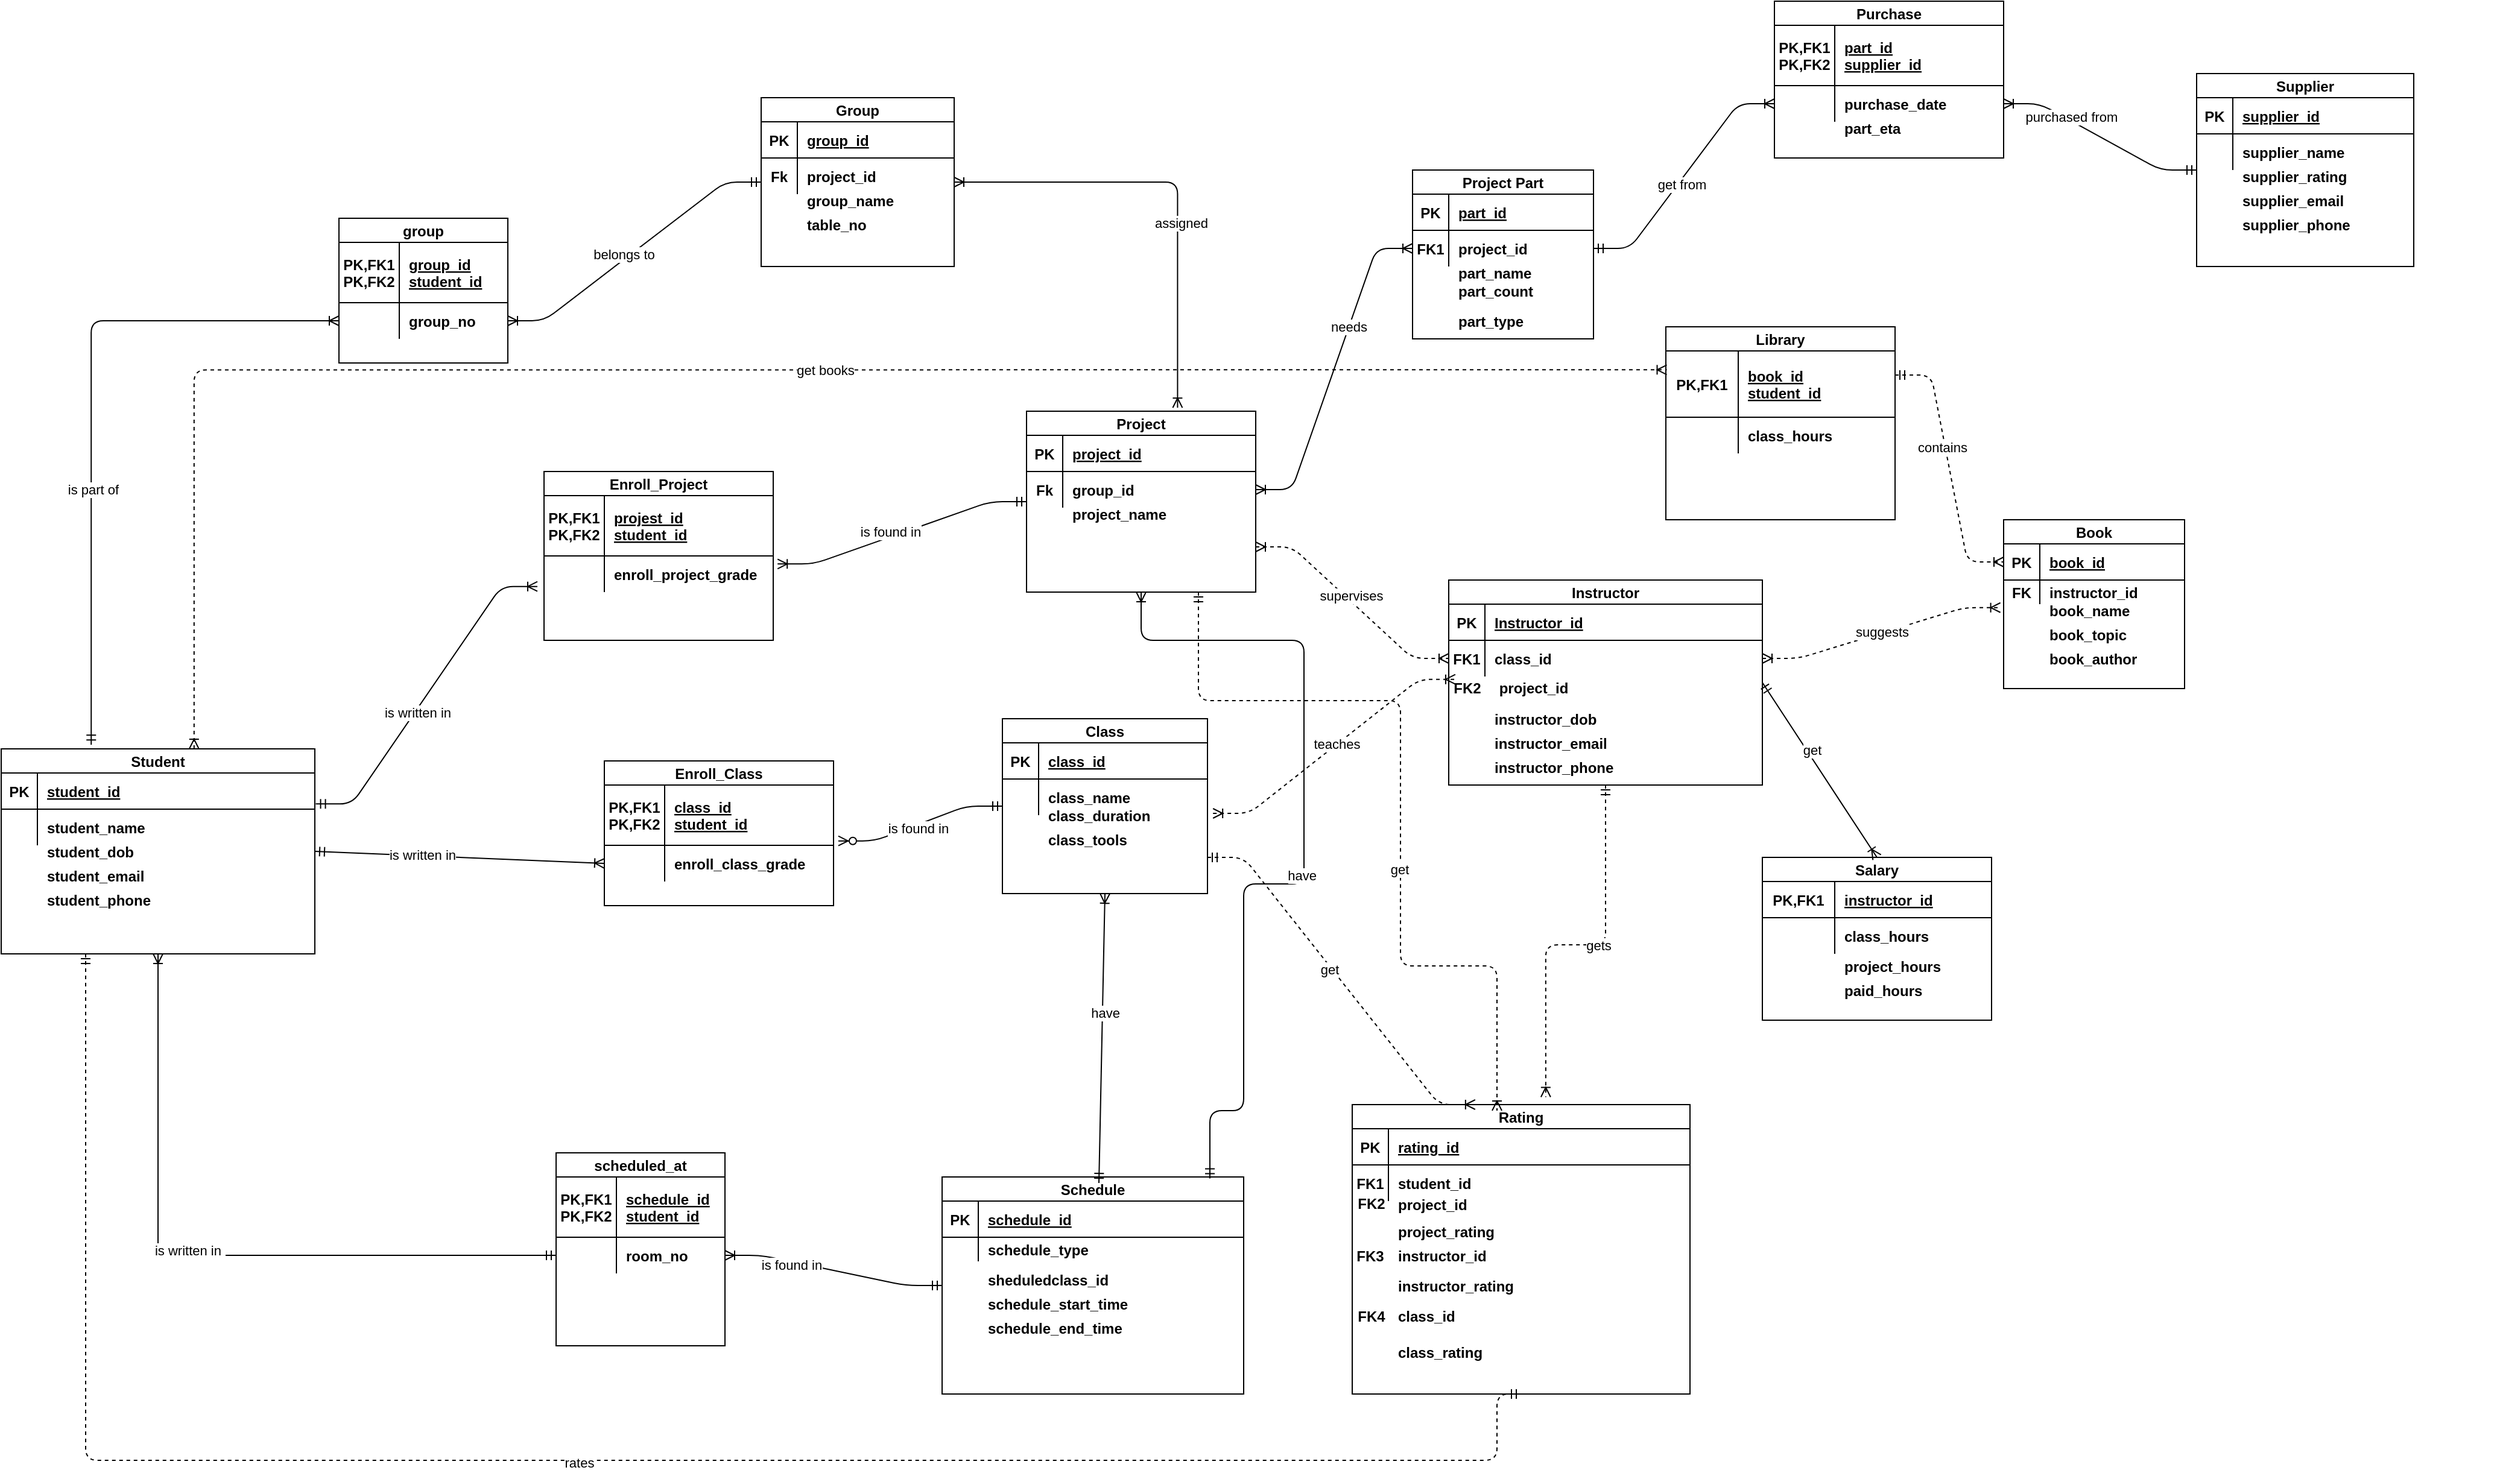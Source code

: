 <mxfile version="14.9.7" type="device"><diagram id="R2lEEEUBdFMjLlhIrx00" name="Page-1"><mxGraphModel dx="2716" dy="1622" grid="1" gridSize="10" guides="1" tooltips="1" connect="1" arrows="1" fold="1" page="1" pageScale="1" pageWidth="850" pageHeight="1100" math="0" shadow="0" extFonts="Permanent Marker^https://fonts.googleapis.com/css?family=Permanent+Marker"><root><mxCell id="0"/><mxCell id="1" parent="0"/><mxCell id="QJU-5Ccd1fEWzWUdONbm-1" value="Student" style="shape=table;startSize=20;container=1;collapsible=1;childLayout=tableLayout;fixedRows=1;rowLines=0;fontStyle=1;align=center;resizeLast=1;" vertex="1" parent="1"><mxGeometry x="-1170" y="330" width="260" height="170" as="geometry"/></mxCell><mxCell id="QJU-5Ccd1fEWzWUdONbm-2" value="" style="shape=partialRectangle;collapsible=0;dropTarget=0;pointerEvents=0;fillColor=none;points=[[0,0.5],[1,0.5]];portConstraint=eastwest;top=0;left=0;right=0;bottom=1;fontStyle=1" vertex="1" parent="QJU-5Ccd1fEWzWUdONbm-1"><mxGeometry y="20" width="260" height="30" as="geometry"/></mxCell><mxCell id="QJU-5Ccd1fEWzWUdONbm-3" value="PK" style="shape=partialRectangle;overflow=hidden;connectable=0;fillColor=none;top=0;left=0;bottom=0;right=0;fontStyle=1;" vertex="1" parent="QJU-5Ccd1fEWzWUdONbm-2"><mxGeometry width="30" height="30" as="geometry"/></mxCell><mxCell id="QJU-5Ccd1fEWzWUdONbm-4" value="student_id" style="shape=partialRectangle;overflow=hidden;connectable=0;fillColor=none;top=0;left=0;bottom=0;right=0;align=left;spacingLeft=6;fontStyle=5;" vertex="1" parent="QJU-5Ccd1fEWzWUdONbm-2"><mxGeometry x="30" width="230" height="30" as="geometry"/></mxCell><mxCell id="QJU-5Ccd1fEWzWUdONbm-5" value="" style="shape=partialRectangle;collapsible=0;dropTarget=0;pointerEvents=0;fillColor=none;points=[[0,0.5],[1,0.5]];portConstraint=eastwest;top=0;left=0;right=0;bottom=0;fontStyle=1" vertex="1" parent="QJU-5Ccd1fEWzWUdONbm-1"><mxGeometry y="50" width="260" height="30" as="geometry"/></mxCell><mxCell id="QJU-5Ccd1fEWzWUdONbm-6" value="" style="shape=partialRectangle;overflow=hidden;connectable=0;fillColor=none;top=0;left=0;bottom=0;right=0;fontStyle=1" vertex="1" parent="QJU-5Ccd1fEWzWUdONbm-5"><mxGeometry width="30" height="30" as="geometry"/></mxCell><mxCell id="QJU-5Ccd1fEWzWUdONbm-7" value="student_name" style="shape=partialRectangle;overflow=hidden;connectable=0;fillColor=none;top=0;left=0;bottom=0;right=0;align=left;spacingLeft=6;fontStyle=1" vertex="1" parent="QJU-5Ccd1fEWzWUdONbm-5"><mxGeometry x="30" width="230" height="30" as="geometry"/></mxCell><mxCell id="QJU-5Ccd1fEWzWUdONbm-10" value="student_dob" style="shape=partialRectangle;overflow=hidden;connectable=0;fillColor=none;top=0;left=0;bottom=0;right=0;align=left;spacingLeft=6;fontStyle=1" vertex="1" parent="1"><mxGeometry x="-1140" y="400" width="220" height="30" as="geometry"/></mxCell><mxCell id="QJU-5Ccd1fEWzWUdONbm-20" value="student_email" style="shape=partialRectangle;overflow=hidden;connectable=0;fillColor=none;top=0;left=0;bottom=0;right=0;align=left;spacingLeft=6;fontStyle=1" vertex="1" parent="1"><mxGeometry x="-1140" y="420" width="220" height="30" as="geometry"/></mxCell><mxCell id="QJU-5Ccd1fEWzWUdONbm-21" value="student_phone" style="shape=partialRectangle;overflow=hidden;connectable=0;fillColor=none;top=0;left=0;bottom=0;right=0;align=left;spacingLeft=6;fontStyle=1" vertex="1" parent="1"><mxGeometry x="-1140" y="440" width="220" height="30" as="geometry"/></mxCell><mxCell id="QJU-5Ccd1fEWzWUdONbm-52" value="Class" style="shape=table;startSize=20;container=1;collapsible=1;childLayout=tableLayout;fixedRows=1;rowLines=0;fontStyle=1;align=center;resizeLast=1;" vertex="1" parent="1"><mxGeometry x="-340" y="305" width="170" height="145" as="geometry"/></mxCell><mxCell id="QJU-5Ccd1fEWzWUdONbm-53" value="" style="shape=partialRectangle;collapsible=0;dropTarget=0;pointerEvents=0;fillColor=none;points=[[0,0.5],[1,0.5]];portConstraint=eastwest;top=0;left=0;right=0;bottom=1;fontStyle=1" vertex="1" parent="QJU-5Ccd1fEWzWUdONbm-52"><mxGeometry y="20" width="170" height="30" as="geometry"/></mxCell><mxCell id="QJU-5Ccd1fEWzWUdONbm-54" value="PK" style="shape=partialRectangle;overflow=hidden;connectable=0;fillColor=none;top=0;left=0;bottom=0;right=0;fontStyle=1;" vertex="1" parent="QJU-5Ccd1fEWzWUdONbm-53"><mxGeometry width="30" height="30" as="geometry"/></mxCell><mxCell id="QJU-5Ccd1fEWzWUdONbm-55" value="class_id" style="shape=partialRectangle;overflow=hidden;connectable=0;fillColor=none;top=0;left=0;bottom=0;right=0;align=left;spacingLeft=6;fontStyle=5;" vertex="1" parent="QJU-5Ccd1fEWzWUdONbm-53"><mxGeometry x="30" width="140" height="30" as="geometry"/></mxCell><mxCell id="QJU-5Ccd1fEWzWUdONbm-56" value="" style="shape=partialRectangle;collapsible=0;dropTarget=0;pointerEvents=0;fillColor=none;points=[[0,0.5],[1,0.5]];portConstraint=eastwest;top=0;left=0;right=0;bottom=0;fontStyle=1" vertex="1" parent="QJU-5Ccd1fEWzWUdONbm-52"><mxGeometry y="50" width="170" height="30" as="geometry"/></mxCell><mxCell id="QJU-5Ccd1fEWzWUdONbm-57" value="" style="shape=partialRectangle;overflow=hidden;connectable=0;fillColor=none;top=0;left=0;bottom=0;right=0;fontStyle=1" vertex="1" parent="QJU-5Ccd1fEWzWUdONbm-56"><mxGeometry width="30" height="30" as="geometry"/></mxCell><mxCell id="QJU-5Ccd1fEWzWUdONbm-58" value="class_name" style="shape=partialRectangle;overflow=hidden;connectable=0;fillColor=none;top=0;left=0;bottom=0;right=0;align=left;spacingLeft=6;fontStyle=1" vertex="1" parent="QJU-5Ccd1fEWzWUdONbm-56"><mxGeometry x="30" width="140" height="30" as="geometry"/></mxCell><mxCell id="QJU-5Ccd1fEWzWUdONbm-66" value="Enroll_Class" style="shape=table;startSize=20;container=1;collapsible=1;childLayout=tableLayout;fixedRows=1;rowLines=0;fontStyle=1;align=center;resizeLast=1;" vertex="1" parent="1"><mxGeometry x="-670" y="340" width="190" height="120" as="geometry"><mxRectangle x="40" y="340" width="70" height="20" as="alternateBounds"/></mxGeometry></mxCell><mxCell id="QJU-5Ccd1fEWzWUdONbm-67" value="" style="shape=partialRectangle;collapsible=0;dropTarget=0;pointerEvents=0;fillColor=none;points=[[0,0.5],[1,0.5]];portConstraint=eastwest;top=0;left=0;right=0;bottom=1;fontStyle=1" vertex="1" parent="QJU-5Ccd1fEWzWUdONbm-66"><mxGeometry y="20" width="190" height="50" as="geometry"/></mxCell><mxCell id="QJU-5Ccd1fEWzWUdONbm-68" value="PK,FK1&#10;PK,FK2" style="shape=partialRectangle;overflow=hidden;connectable=0;fillColor=none;top=0;left=0;bottom=0;right=0;fontStyle=1;" vertex="1" parent="QJU-5Ccd1fEWzWUdONbm-67"><mxGeometry width="50" height="50" as="geometry"/></mxCell><mxCell id="QJU-5Ccd1fEWzWUdONbm-69" value="class_id&#10;student_id" style="shape=partialRectangle;overflow=hidden;connectable=0;fillColor=none;top=0;left=0;bottom=0;right=0;align=left;spacingLeft=6;fontStyle=5;" vertex="1" parent="QJU-5Ccd1fEWzWUdONbm-67"><mxGeometry x="50" width="140" height="50" as="geometry"/></mxCell><mxCell id="QJU-5Ccd1fEWzWUdONbm-70" value="" style="shape=partialRectangle;collapsible=0;dropTarget=0;pointerEvents=0;fillColor=none;points=[[0,0.5],[1,0.5]];portConstraint=eastwest;top=0;left=0;right=0;bottom=0;fontStyle=1" vertex="1" parent="QJU-5Ccd1fEWzWUdONbm-66"><mxGeometry y="70" width="190" height="30" as="geometry"/></mxCell><mxCell id="QJU-5Ccd1fEWzWUdONbm-71" value="" style="shape=partialRectangle;overflow=hidden;connectable=0;fillColor=none;top=0;left=0;bottom=0;right=0;fontStyle=1" vertex="1" parent="QJU-5Ccd1fEWzWUdONbm-70"><mxGeometry width="50" height="30" as="geometry"/></mxCell><mxCell id="QJU-5Ccd1fEWzWUdONbm-72" value="enroll_class_grade" style="shape=partialRectangle;overflow=hidden;connectable=0;fillColor=none;top=0;left=0;bottom=0;right=0;align=left;spacingLeft=6;fontStyle=1" vertex="1" parent="QJU-5Ccd1fEWzWUdONbm-70"><mxGeometry x="50" width="140" height="30" as="geometry"/></mxCell><mxCell id="QJU-5Ccd1fEWzWUdONbm-113" value="Instructor" style="shape=table;startSize=20;container=1;collapsible=1;childLayout=tableLayout;fixedRows=1;rowLines=0;fontStyle=1;align=center;resizeLast=1;" vertex="1" parent="1"><mxGeometry x="30" y="190" width="260" height="170" as="geometry"/></mxCell><mxCell id="QJU-5Ccd1fEWzWUdONbm-114" value="" style="shape=partialRectangle;collapsible=0;dropTarget=0;pointerEvents=0;fillColor=none;points=[[0,0.5],[1,0.5]];portConstraint=eastwest;top=0;left=0;right=0;bottom=1;fontStyle=1" vertex="1" parent="QJU-5Ccd1fEWzWUdONbm-113"><mxGeometry y="20" width="260" height="30" as="geometry"/></mxCell><mxCell id="QJU-5Ccd1fEWzWUdONbm-115" value="PK" style="shape=partialRectangle;overflow=hidden;connectable=0;fillColor=none;top=0;left=0;bottom=0;right=0;fontStyle=1;" vertex="1" parent="QJU-5Ccd1fEWzWUdONbm-114"><mxGeometry width="30" height="30" as="geometry"/></mxCell><mxCell id="QJU-5Ccd1fEWzWUdONbm-116" value="Instructor_id" style="shape=partialRectangle;overflow=hidden;connectable=0;fillColor=none;top=0;left=0;bottom=0;right=0;align=left;spacingLeft=6;fontStyle=5;" vertex="1" parent="QJU-5Ccd1fEWzWUdONbm-114"><mxGeometry x="30" width="230" height="30" as="geometry"/></mxCell><mxCell id="QJU-5Ccd1fEWzWUdONbm-117" value="" style="shape=partialRectangle;collapsible=0;dropTarget=0;pointerEvents=0;fillColor=none;points=[[0,0.5],[1,0.5]];portConstraint=eastwest;top=0;left=0;right=0;bottom=0;fontStyle=1" vertex="1" parent="QJU-5Ccd1fEWzWUdONbm-113"><mxGeometry y="50" width="260" height="30" as="geometry"/></mxCell><mxCell id="QJU-5Ccd1fEWzWUdONbm-118" value="FK1" style="shape=partialRectangle;overflow=hidden;connectable=0;fillColor=none;top=0;left=0;bottom=0;right=0;fontStyle=1" vertex="1" parent="QJU-5Ccd1fEWzWUdONbm-117"><mxGeometry width="30" height="30" as="geometry"/></mxCell><mxCell id="QJU-5Ccd1fEWzWUdONbm-119" value="class_id" style="shape=partialRectangle;overflow=hidden;connectable=0;fillColor=none;top=0;left=0;bottom=0;right=0;align=left;spacingLeft=6;fontStyle=1" vertex="1" parent="QJU-5Ccd1fEWzWUdONbm-117"><mxGeometry x="30" width="230" height="30" as="geometry"/></mxCell><mxCell id="QJU-5Ccd1fEWzWUdONbm-120" value="instructor_dob" style="shape=partialRectangle;overflow=hidden;connectable=0;fillColor=none;top=0;left=0;bottom=0;right=0;align=left;spacingLeft=6;fontStyle=1" vertex="1" parent="1"><mxGeometry x="60" y="290" width="220" height="30" as="geometry"/></mxCell><mxCell id="QJU-5Ccd1fEWzWUdONbm-121" value="instructor_email" style="shape=partialRectangle;overflow=hidden;connectable=0;fillColor=none;top=0;left=0;bottom=0;right=0;align=left;spacingLeft=6;fontStyle=1" vertex="1" parent="1"><mxGeometry x="60" y="310" width="220" height="30" as="geometry"/></mxCell><mxCell id="QJU-5Ccd1fEWzWUdONbm-122" value="instructor_phone" style="shape=partialRectangle;overflow=hidden;connectable=0;fillColor=none;top=0;left=0;bottom=0;right=0;align=left;spacingLeft=6;fontStyle=1" vertex="1" parent="1"><mxGeometry x="60" y="330" width="220" height="30" as="geometry"/></mxCell><mxCell id="QJU-5Ccd1fEWzWUdONbm-143" value="Book" style="shape=table;startSize=20;container=1;collapsible=1;childLayout=tableLayout;fixedRows=1;rowLines=0;fontStyle=1;align=center;resizeLast=1;" vertex="1" parent="1"><mxGeometry x="490" y="140" width="150" height="140" as="geometry"/></mxCell><mxCell id="QJU-5Ccd1fEWzWUdONbm-144" value="" style="shape=partialRectangle;collapsible=0;dropTarget=0;pointerEvents=0;fillColor=none;points=[[0,0.5],[1,0.5]];portConstraint=eastwest;top=0;left=0;right=0;bottom=1;fontStyle=1" vertex="1" parent="QJU-5Ccd1fEWzWUdONbm-143"><mxGeometry y="20" width="150" height="30" as="geometry"/></mxCell><mxCell id="QJU-5Ccd1fEWzWUdONbm-145" value="PK" style="shape=partialRectangle;overflow=hidden;connectable=0;fillColor=none;top=0;left=0;bottom=0;right=0;fontStyle=1;" vertex="1" parent="QJU-5Ccd1fEWzWUdONbm-144"><mxGeometry width="30" height="30" as="geometry"/></mxCell><mxCell id="QJU-5Ccd1fEWzWUdONbm-146" value="book_id" style="shape=partialRectangle;overflow=hidden;connectable=0;fillColor=none;top=0;left=0;bottom=0;right=0;align=left;spacingLeft=6;fontStyle=5;" vertex="1" parent="QJU-5Ccd1fEWzWUdONbm-144"><mxGeometry x="30" width="120" height="30" as="geometry"/></mxCell><mxCell id="QJU-5Ccd1fEWzWUdONbm-147" value="" style="shape=partialRectangle;collapsible=0;dropTarget=0;pointerEvents=0;fillColor=none;points=[[0,0.5],[1,0.5]];portConstraint=eastwest;top=0;left=0;right=0;bottom=0;fontStyle=1" vertex="1" parent="QJU-5Ccd1fEWzWUdONbm-143"><mxGeometry y="50" width="150" height="20" as="geometry"/></mxCell><mxCell id="QJU-5Ccd1fEWzWUdONbm-148" value="FK" style="shape=partialRectangle;overflow=hidden;connectable=0;fillColor=none;top=0;left=0;bottom=0;right=0;fontStyle=1" vertex="1" parent="QJU-5Ccd1fEWzWUdONbm-147"><mxGeometry width="30" height="20" as="geometry"/></mxCell><mxCell id="QJU-5Ccd1fEWzWUdONbm-149" value="instructor_id" style="shape=partialRectangle;overflow=hidden;connectable=0;fillColor=none;top=0;left=0;bottom=0;right=0;align=left;spacingLeft=6;fontStyle=1" vertex="1" parent="QJU-5Ccd1fEWzWUdONbm-147"><mxGeometry x="30" width="120" height="20" as="geometry"/></mxCell><mxCell id="QJU-5Ccd1fEWzWUdONbm-151" value="book_topic" style="shape=partialRectangle;overflow=hidden;connectable=0;fillColor=none;top=0;left=0;bottom=0;right=0;align=left;spacingLeft=6;fontStyle=1" vertex="1" parent="1"><mxGeometry x="520" y="220" width="220" height="30" as="geometry"/></mxCell><mxCell id="QJU-5Ccd1fEWzWUdONbm-152" value="book_author" style="shape=partialRectangle;overflow=hidden;connectable=0;fillColor=none;top=0;left=0;bottom=0;right=0;align=left;spacingLeft=6;fontStyle=1" vertex="1" parent="1"><mxGeometry x="520" y="240" width="220" height="30" as="geometry"/></mxCell><mxCell id="QJU-5Ccd1fEWzWUdONbm-163" value="Supplier" style="shape=table;startSize=20;container=1;collapsible=1;childLayout=tableLayout;fixedRows=1;rowLines=0;fontStyle=1;align=center;resizeLast=1;" vertex="1" parent="1"><mxGeometry x="650" y="-230" width="180" height="160" as="geometry"/></mxCell><mxCell id="QJU-5Ccd1fEWzWUdONbm-164" value="" style="shape=partialRectangle;collapsible=0;dropTarget=0;pointerEvents=0;fillColor=none;points=[[0,0.5],[1,0.5]];portConstraint=eastwest;top=0;left=0;right=0;bottom=1;fontStyle=1" vertex="1" parent="QJU-5Ccd1fEWzWUdONbm-163"><mxGeometry y="20" width="180" height="30" as="geometry"/></mxCell><mxCell id="QJU-5Ccd1fEWzWUdONbm-165" value="PK" style="shape=partialRectangle;overflow=hidden;connectable=0;fillColor=none;top=0;left=0;bottom=0;right=0;fontStyle=1;" vertex="1" parent="QJU-5Ccd1fEWzWUdONbm-164"><mxGeometry width="30" height="30" as="geometry"/></mxCell><mxCell id="QJU-5Ccd1fEWzWUdONbm-166" value="supplier_id" style="shape=partialRectangle;overflow=hidden;connectable=0;fillColor=none;top=0;left=0;bottom=0;right=0;align=left;spacingLeft=6;fontStyle=5;" vertex="1" parent="QJU-5Ccd1fEWzWUdONbm-164"><mxGeometry x="30" width="150" height="30" as="geometry"/></mxCell><mxCell id="QJU-5Ccd1fEWzWUdONbm-167" value="" style="shape=partialRectangle;collapsible=0;dropTarget=0;pointerEvents=0;fillColor=none;points=[[0,0.5],[1,0.5]];portConstraint=eastwest;top=0;left=0;right=0;bottom=0;fontStyle=1" vertex="1" parent="QJU-5Ccd1fEWzWUdONbm-163"><mxGeometry y="50" width="180" height="30" as="geometry"/></mxCell><mxCell id="QJU-5Ccd1fEWzWUdONbm-168" value="" style="shape=partialRectangle;overflow=hidden;connectable=0;fillColor=none;top=0;left=0;bottom=0;right=0;fontStyle=1" vertex="1" parent="QJU-5Ccd1fEWzWUdONbm-167"><mxGeometry width="30" height="30" as="geometry"/></mxCell><mxCell id="QJU-5Ccd1fEWzWUdONbm-169" value="supplier_name" style="shape=partialRectangle;overflow=hidden;connectable=0;fillColor=none;top=0;left=0;bottom=0;right=0;align=left;spacingLeft=6;fontStyle=1" vertex="1" parent="QJU-5Ccd1fEWzWUdONbm-167"><mxGeometry x="30" width="150" height="30" as="geometry"/></mxCell><mxCell id="QJU-5Ccd1fEWzWUdONbm-170" value="supplier_rating" style="shape=partialRectangle;overflow=hidden;connectable=0;fillColor=none;top=0;left=0;bottom=0;right=0;align=left;spacingLeft=6;fontStyle=1" vertex="1" parent="1"><mxGeometry x="680" y="-160" width="220" height="30" as="geometry"/></mxCell><mxCell id="QJU-5Ccd1fEWzWUdONbm-171" value="supplier_email" style="shape=partialRectangle;overflow=hidden;connectable=0;fillColor=none;top=0;left=0;bottom=0;right=0;align=left;spacingLeft=6;fontStyle=1" vertex="1" parent="1"><mxGeometry x="680" y="-140" width="220" height="30" as="geometry"/></mxCell><mxCell id="QJU-5Ccd1fEWzWUdONbm-172" value="supplier_phone" style="shape=partialRectangle;overflow=hidden;connectable=0;fillColor=none;top=0;left=0;bottom=0;right=0;align=left;spacingLeft=6;fontStyle=1" vertex="1" parent="1"><mxGeometry x="680" y="-120" width="220" height="30" as="geometry"/></mxCell><mxCell id="QJU-5Ccd1fEWzWUdONbm-193" value="Group" style="shape=table;startSize=20;container=1;collapsible=1;childLayout=tableLayout;fixedRows=1;rowLines=0;fontStyle=1;align=center;resizeLast=1;" vertex="1" parent="1"><mxGeometry x="-540" y="-210" width="160" height="140" as="geometry"/></mxCell><mxCell id="QJU-5Ccd1fEWzWUdONbm-194" value="" style="shape=partialRectangle;collapsible=0;dropTarget=0;pointerEvents=0;fillColor=none;points=[[0,0.5],[1,0.5]];portConstraint=eastwest;top=0;left=0;right=0;bottom=1;fontStyle=1" vertex="1" parent="QJU-5Ccd1fEWzWUdONbm-193"><mxGeometry y="20" width="160" height="30" as="geometry"/></mxCell><mxCell id="QJU-5Ccd1fEWzWUdONbm-195" value="PK" style="shape=partialRectangle;overflow=hidden;connectable=0;fillColor=none;top=0;left=0;bottom=0;right=0;fontStyle=1;" vertex="1" parent="QJU-5Ccd1fEWzWUdONbm-194"><mxGeometry width="30" height="30" as="geometry"/></mxCell><mxCell id="QJU-5Ccd1fEWzWUdONbm-196" value="group_id" style="shape=partialRectangle;overflow=hidden;connectable=0;fillColor=none;top=0;left=0;bottom=0;right=0;align=left;spacingLeft=6;fontStyle=5;" vertex="1" parent="QJU-5Ccd1fEWzWUdONbm-194"><mxGeometry x="30" width="130" height="30" as="geometry"/></mxCell><mxCell id="QJU-5Ccd1fEWzWUdONbm-197" value="" style="shape=partialRectangle;collapsible=0;dropTarget=0;pointerEvents=0;fillColor=none;points=[[0,0.5],[1,0.5]];portConstraint=eastwest;top=0;left=0;right=0;bottom=0;fontStyle=1" vertex="1" parent="QJU-5Ccd1fEWzWUdONbm-193"><mxGeometry y="50" width="160" height="30" as="geometry"/></mxCell><mxCell id="QJU-5Ccd1fEWzWUdONbm-198" value="Fk" style="shape=partialRectangle;overflow=hidden;connectable=0;fillColor=none;top=0;left=0;bottom=0;right=0;fontStyle=1" vertex="1" parent="QJU-5Ccd1fEWzWUdONbm-197"><mxGeometry width="30" height="30" as="geometry"/></mxCell><mxCell id="QJU-5Ccd1fEWzWUdONbm-199" value="project_id" style="shape=partialRectangle;overflow=hidden;connectable=0;fillColor=none;top=0;left=0;bottom=0;right=0;align=left;spacingLeft=6;fontStyle=1" vertex="1" parent="QJU-5Ccd1fEWzWUdONbm-197"><mxGeometry x="30" width="130" height="30" as="geometry"/></mxCell><mxCell id="QJU-5Ccd1fEWzWUdONbm-200" value="group_name" style="shape=partialRectangle;overflow=hidden;connectable=0;fillColor=none;top=0;left=0;bottom=0;right=0;align=left;spacingLeft=6;fontStyle=1" vertex="1" parent="1"><mxGeometry x="-510" y="-140" width="220" height="30" as="geometry"/></mxCell><mxCell id="QJU-5Ccd1fEWzWUdONbm-201" value="table_no" style="shape=partialRectangle;overflow=hidden;connectable=0;fillColor=none;top=0;left=0;bottom=0;right=0;align=left;spacingLeft=6;fontStyle=1" vertex="1" parent="1"><mxGeometry x="-510" y="-120" width="220" height="30" as="geometry"/></mxCell><mxCell id="QJU-5Ccd1fEWzWUdONbm-203" value="Rating" style="shape=table;startSize=20;container=1;collapsible=1;childLayout=tableLayout;fixedRows=1;rowLines=0;fontStyle=1;align=center;resizeLast=1;" vertex="1" parent="1"><mxGeometry x="-50" y="625" width="280" height="240" as="geometry"/></mxCell><mxCell id="QJU-5Ccd1fEWzWUdONbm-204" value="" style="shape=partialRectangle;collapsible=0;dropTarget=0;pointerEvents=0;fillColor=none;points=[[0,0.5],[1,0.5]];portConstraint=eastwest;top=0;left=0;right=0;bottom=1;fontStyle=1" vertex="1" parent="QJU-5Ccd1fEWzWUdONbm-203"><mxGeometry y="20" width="280" height="30" as="geometry"/></mxCell><mxCell id="QJU-5Ccd1fEWzWUdONbm-205" value="PK" style="shape=partialRectangle;overflow=hidden;connectable=0;fillColor=none;top=0;left=0;bottom=0;right=0;fontStyle=1;" vertex="1" parent="QJU-5Ccd1fEWzWUdONbm-204"><mxGeometry width="30" height="30" as="geometry"/></mxCell><mxCell id="QJU-5Ccd1fEWzWUdONbm-206" value="rating_id" style="shape=partialRectangle;overflow=hidden;connectable=0;fillColor=none;top=0;left=0;bottom=0;right=0;align=left;spacingLeft=6;fontStyle=5;" vertex="1" parent="QJU-5Ccd1fEWzWUdONbm-204"><mxGeometry x="30" width="250" height="30" as="geometry"/></mxCell><mxCell id="QJU-5Ccd1fEWzWUdONbm-207" value="" style="shape=partialRectangle;collapsible=0;dropTarget=0;pointerEvents=0;fillColor=none;points=[[0,0.5],[1,0.5]];portConstraint=eastwest;top=0;left=0;right=0;bottom=0;fontStyle=1" vertex="1" parent="QJU-5Ccd1fEWzWUdONbm-203"><mxGeometry y="50" width="280" height="30" as="geometry"/></mxCell><mxCell id="QJU-5Ccd1fEWzWUdONbm-208" value="FK1" style="shape=partialRectangle;overflow=hidden;connectable=0;fillColor=none;top=0;left=0;bottom=0;right=0;fontStyle=1" vertex="1" parent="QJU-5Ccd1fEWzWUdONbm-207"><mxGeometry width="30" height="30" as="geometry"/></mxCell><mxCell id="QJU-5Ccd1fEWzWUdONbm-209" value="student_id" style="shape=partialRectangle;overflow=hidden;connectable=0;fillColor=none;top=0;left=0;bottom=0;right=0;align=left;spacingLeft=6;fontStyle=1" vertex="1" parent="QJU-5Ccd1fEWzWUdONbm-207"><mxGeometry x="30" width="250" height="30" as="geometry"/></mxCell><mxCell id="QJU-5Ccd1fEWzWUdONbm-210" value="project_id" style="shape=partialRectangle;overflow=hidden;connectable=0;fillColor=none;top=0;left=0;bottom=0;right=0;align=left;spacingLeft=6;fontStyle=1" vertex="1" parent="1"><mxGeometry x="-20" y="692.5" width="220" height="30" as="geometry"/></mxCell><mxCell id="QJU-5Ccd1fEWzWUdONbm-211" value="instructor_id" style="shape=partialRectangle;overflow=hidden;connectable=0;fillColor=none;top=0;left=0;bottom=0;right=0;align=left;spacingLeft=6;fontStyle=1" vertex="1" parent="1"><mxGeometry x="-20" y="735" width="220" height="30" as="geometry"/></mxCell><mxCell id="QJU-5Ccd1fEWzWUdONbm-212" value="class_rating" style="shape=partialRectangle;overflow=hidden;connectable=0;fillColor=none;top=0;left=0;bottom=0;right=0;align=left;spacingLeft=6;fontStyle=1" vertex="1" parent="1"><mxGeometry x="-20" y="815" width="220" height="30" as="geometry"/></mxCell><mxCell id="QJU-5Ccd1fEWzWUdONbm-216" value="" style="edgeStyle=entityRelationEdgeStyle;fontSize=12;html=1;endArrow=ERzeroToMany;startArrow=ERmandOne;entryX=1.021;entryY=-0.122;entryDx=0;entryDy=0;entryPerimeter=0;exitX=0;exitY=0.5;exitDx=0;exitDy=0;fontStyle=1" edge="1" parent="1" source="QJU-5Ccd1fEWzWUdONbm-52" target="QJU-5Ccd1fEWzWUdONbm-70"><mxGeometry width="100" height="100" relative="1" as="geometry"><mxPoint x="-220" y="450" as="sourcePoint"/><mxPoint x="-130" y="450" as="targetPoint"/></mxGeometry></mxCell><mxCell id="QJU-5Ccd1fEWzWUdONbm-350" value="is found in" style="edgeLabel;html=1;align=center;verticalAlign=middle;resizable=0;points=[];" vertex="1" connectable="0" parent="QJU-5Ccd1fEWzWUdONbm-216"><mxGeometry x="0.054" y="3" relative="1" as="geometry"><mxPoint as="offset"/></mxGeometry></mxCell><mxCell id="QJU-5Ccd1fEWzWUdONbm-217" value="Project" style="shape=table;startSize=20;container=1;collapsible=1;childLayout=tableLayout;fixedRows=1;rowLines=0;fontStyle=1;align=center;resizeLast=1;" vertex="1" parent="1"><mxGeometry x="-320" y="50" width="190" height="150" as="geometry"/></mxCell><mxCell id="QJU-5Ccd1fEWzWUdONbm-218" value="" style="shape=partialRectangle;collapsible=0;dropTarget=0;pointerEvents=0;fillColor=none;points=[[0,0.5],[1,0.5]];portConstraint=eastwest;top=0;left=0;right=0;bottom=1;fontStyle=1" vertex="1" parent="QJU-5Ccd1fEWzWUdONbm-217"><mxGeometry y="20" width="190" height="30" as="geometry"/></mxCell><mxCell id="QJU-5Ccd1fEWzWUdONbm-219" value="PK" style="shape=partialRectangle;overflow=hidden;connectable=0;fillColor=none;top=0;left=0;bottom=0;right=0;fontStyle=1;" vertex="1" parent="QJU-5Ccd1fEWzWUdONbm-218"><mxGeometry width="30" height="30" as="geometry"/></mxCell><mxCell id="QJU-5Ccd1fEWzWUdONbm-220" value="project_id" style="shape=partialRectangle;overflow=hidden;connectable=0;fillColor=none;top=0;left=0;bottom=0;right=0;align=left;spacingLeft=6;fontStyle=5;" vertex="1" parent="QJU-5Ccd1fEWzWUdONbm-218"><mxGeometry x="30" width="160" height="30" as="geometry"/></mxCell><mxCell id="QJU-5Ccd1fEWzWUdONbm-221" value="" style="shape=partialRectangle;collapsible=0;dropTarget=0;pointerEvents=0;fillColor=none;points=[[0,0.5],[1,0.5]];portConstraint=eastwest;top=0;left=0;right=0;bottom=0;fontStyle=1" vertex="1" parent="QJU-5Ccd1fEWzWUdONbm-217"><mxGeometry y="50" width="190" height="30" as="geometry"/></mxCell><mxCell id="QJU-5Ccd1fEWzWUdONbm-222" value="Fk" style="shape=partialRectangle;overflow=hidden;connectable=0;fillColor=none;top=0;left=0;bottom=0;right=0;fontStyle=1" vertex="1" parent="QJU-5Ccd1fEWzWUdONbm-221"><mxGeometry width="30" height="30" as="geometry"/></mxCell><mxCell id="QJU-5Ccd1fEWzWUdONbm-223" value="group_id" style="shape=partialRectangle;overflow=hidden;connectable=0;fillColor=none;top=0;left=0;bottom=0;right=0;align=left;spacingLeft=6;fontStyle=1" vertex="1" parent="QJU-5Ccd1fEWzWUdONbm-221"><mxGeometry x="30" width="160" height="30" as="geometry"/></mxCell><mxCell id="QJU-5Ccd1fEWzWUdONbm-224" value="Enroll_Project" style="shape=table;startSize=20;container=1;collapsible=1;childLayout=tableLayout;fixedRows=1;rowLines=0;fontStyle=1;align=center;resizeLast=1;" vertex="1" parent="1"><mxGeometry x="-720" y="100" width="190" height="140" as="geometry"><mxRectangle x="40" y="340" width="70" height="20" as="alternateBounds"/></mxGeometry></mxCell><mxCell id="QJU-5Ccd1fEWzWUdONbm-225" value="" style="shape=partialRectangle;collapsible=0;dropTarget=0;pointerEvents=0;fillColor=none;points=[[0,0.5],[1,0.5]];portConstraint=eastwest;top=0;left=0;right=0;bottom=1;fontStyle=1" vertex="1" parent="QJU-5Ccd1fEWzWUdONbm-224"><mxGeometry y="20" width="190" height="50" as="geometry"/></mxCell><mxCell id="QJU-5Ccd1fEWzWUdONbm-226" value="PK,FK1&#10;PK,FK2" style="shape=partialRectangle;overflow=hidden;connectable=0;fillColor=none;top=0;left=0;bottom=0;right=0;fontStyle=1;" vertex="1" parent="QJU-5Ccd1fEWzWUdONbm-225"><mxGeometry width="50" height="50" as="geometry"/></mxCell><mxCell id="QJU-5Ccd1fEWzWUdONbm-227" value="projest_id&#10;student_id" style="shape=partialRectangle;overflow=hidden;connectable=0;fillColor=none;top=0;left=0;bottom=0;right=0;align=left;spacingLeft=6;fontStyle=5;" vertex="1" parent="QJU-5Ccd1fEWzWUdONbm-225"><mxGeometry x="50" width="140" height="50" as="geometry"/></mxCell><mxCell id="QJU-5Ccd1fEWzWUdONbm-228" value="" style="shape=partialRectangle;collapsible=0;dropTarget=0;pointerEvents=0;fillColor=none;points=[[0,0.5],[1,0.5]];portConstraint=eastwest;top=0;left=0;right=0;bottom=0;fontStyle=1" vertex="1" parent="QJU-5Ccd1fEWzWUdONbm-224"><mxGeometry y="70" width="190" height="30" as="geometry"/></mxCell><mxCell id="QJU-5Ccd1fEWzWUdONbm-229" value="" style="shape=partialRectangle;overflow=hidden;connectable=0;fillColor=none;top=0;left=0;bottom=0;right=0;fontStyle=1" vertex="1" parent="QJU-5Ccd1fEWzWUdONbm-228"><mxGeometry width="50" height="30" as="geometry"/></mxCell><mxCell id="QJU-5Ccd1fEWzWUdONbm-230" value="enroll_project_grade" style="shape=partialRectangle;overflow=hidden;connectable=0;fillColor=none;top=0;left=0;bottom=0;right=0;align=left;spacingLeft=6;fontStyle=1" vertex="1" parent="QJU-5Ccd1fEWzWUdONbm-228"><mxGeometry x="50" width="140" height="30" as="geometry"/></mxCell><mxCell id="QJU-5Ccd1fEWzWUdONbm-234" value="Project Part" style="shape=table;startSize=20;container=1;collapsible=1;childLayout=tableLayout;fixedRows=1;rowLines=0;fontStyle=1;align=center;resizeLast=1;" vertex="1" parent="1"><mxGeometry y="-150" width="150" height="140" as="geometry"/></mxCell><mxCell id="QJU-5Ccd1fEWzWUdONbm-235" value="" style="shape=partialRectangle;collapsible=0;dropTarget=0;pointerEvents=0;fillColor=none;points=[[0,0.5],[1,0.5]];portConstraint=eastwest;top=0;left=0;right=0;bottom=1;fontStyle=1" vertex="1" parent="QJU-5Ccd1fEWzWUdONbm-234"><mxGeometry y="20" width="150" height="30" as="geometry"/></mxCell><mxCell id="QJU-5Ccd1fEWzWUdONbm-236" value="PK" style="shape=partialRectangle;overflow=hidden;connectable=0;fillColor=none;top=0;left=0;bottom=0;right=0;fontStyle=1;" vertex="1" parent="QJU-5Ccd1fEWzWUdONbm-235"><mxGeometry width="30" height="30" as="geometry"/></mxCell><mxCell id="QJU-5Ccd1fEWzWUdONbm-237" value="part_id" style="shape=partialRectangle;overflow=hidden;connectable=0;fillColor=none;top=0;left=0;bottom=0;right=0;align=left;spacingLeft=6;fontStyle=5;" vertex="1" parent="QJU-5Ccd1fEWzWUdONbm-235"><mxGeometry x="30" width="120" height="30" as="geometry"/></mxCell><mxCell id="QJU-5Ccd1fEWzWUdONbm-238" value="" style="shape=partialRectangle;collapsible=0;dropTarget=0;pointerEvents=0;fillColor=none;points=[[0,0.5],[1,0.5]];portConstraint=eastwest;top=0;left=0;right=0;bottom=0;fontStyle=1" vertex="1" parent="QJU-5Ccd1fEWzWUdONbm-234"><mxGeometry y="50" width="150" height="30" as="geometry"/></mxCell><mxCell id="QJU-5Ccd1fEWzWUdONbm-239" value="FK1" style="shape=partialRectangle;overflow=hidden;connectable=0;fillColor=none;top=0;left=0;bottom=0;right=0;fontStyle=1" vertex="1" parent="QJU-5Ccd1fEWzWUdONbm-238"><mxGeometry width="30" height="30" as="geometry"/></mxCell><mxCell id="QJU-5Ccd1fEWzWUdONbm-240" value="project_id" style="shape=partialRectangle;overflow=hidden;connectable=0;fillColor=none;top=0;left=0;bottom=0;right=0;align=left;spacingLeft=6;fontStyle=1" vertex="1" parent="QJU-5Ccd1fEWzWUdONbm-238"><mxGeometry x="30" width="120" height="30" as="geometry"/></mxCell><mxCell id="QJU-5Ccd1fEWzWUdONbm-242" value="" style="edgeStyle=entityRelationEdgeStyle;fontSize=12;html=1;endArrow=ERoneToMany;startArrow=ERmandOne;exitX=1.003;exitY=-0.144;exitDx=0;exitDy=0;entryX=-0.029;entryY=0.844;entryDx=0;entryDy=0;entryPerimeter=0;fontStyle=1;exitPerimeter=0;" edge="1" parent="1" source="QJU-5Ccd1fEWzWUdONbm-5" target="QJU-5Ccd1fEWzWUdONbm-228"><mxGeometry width="100" height="100" relative="1" as="geometry"><mxPoint x="-630" y="260" as="sourcePoint"/><mxPoint x="-530" y="160" as="targetPoint"/></mxGeometry></mxCell><mxCell id="QJU-5Ccd1fEWzWUdONbm-347" value="is written in" style="edgeLabel;html=1;align=center;verticalAlign=middle;resizable=0;points=[];" vertex="1" connectable="0" parent="QJU-5Ccd1fEWzWUdONbm-242"><mxGeometry x="-0.116" y="-1" relative="1" as="geometry"><mxPoint x="1" as="offset"/></mxGeometry></mxCell><mxCell id="QJU-5Ccd1fEWzWUdONbm-243" value="" style="fontSize=12;html=1;endArrow=ERoneToMany;startArrow=ERmandOne;exitX=1;exitY=0.5;exitDx=0;exitDy=0;entryX=0;entryY=0.5;entryDx=0;entryDy=0;fontStyle=1" edge="1" parent="1" source="QJU-5Ccd1fEWzWUdONbm-1" target="QJU-5Ccd1fEWzWUdONbm-70"><mxGeometry width="100" height="100" relative="1" as="geometry"><mxPoint x="-525" y="450" as="sourcePoint"/><mxPoint x="-425" y="350" as="targetPoint"/></mxGeometry></mxCell><mxCell id="QJU-5Ccd1fEWzWUdONbm-349" value="is written in" style="edgeLabel;html=1;align=center;verticalAlign=middle;resizable=0;points=[];" vertex="1" connectable="0" parent="QJU-5Ccd1fEWzWUdONbm-243"><mxGeometry x="-0.251" y="1" relative="1" as="geometry"><mxPoint x="-1" as="offset"/></mxGeometry></mxCell><mxCell id="QJU-5Ccd1fEWzWUdONbm-244" value="" style="edgeStyle=entityRelationEdgeStyle;fontSize=12;html=1;endArrow=ERoneToMany;startArrow=ERmandOne;entryX=1.019;entryY=0.222;entryDx=0;entryDy=0;entryPerimeter=0;exitX=0;exitY=0.5;exitDx=0;exitDy=0;fontStyle=1" edge="1" parent="1" source="QJU-5Ccd1fEWzWUdONbm-217" target="QJU-5Ccd1fEWzWUdONbm-228"><mxGeometry width="100" height="100" relative="1" as="geometry"><mxPoint x="-210" y="490" as="sourcePoint"/><mxPoint x="-110" y="390" as="targetPoint"/></mxGeometry></mxCell><mxCell id="QJU-5Ccd1fEWzWUdONbm-348" value="is found in" style="edgeLabel;html=1;align=center;verticalAlign=middle;resizable=0;points=[];" vertex="1" connectable="0" parent="QJU-5Ccd1fEWzWUdONbm-244"><mxGeometry x="0.087" y="-4" relative="1" as="geometry"><mxPoint as="offset"/></mxGeometry></mxCell><mxCell id="QJU-5Ccd1fEWzWUdONbm-245" value="" style="edgeStyle=entityRelationEdgeStyle;fontSize=12;html=1;endArrow=ERoneToMany;startArrow=ERoneToMany;entryX=0.021;entryY=1.078;entryDx=0;entryDy=0;entryPerimeter=0;exitX=1.027;exitY=0.95;exitDx=0;exitDy=0;exitPerimeter=0;fontStyle=1;dashed=1;" edge="1" parent="1" source="QJU-5Ccd1fEWzWUdONbm-56" target="QJU-5Ccd1fEWzWUdONbm-117"><mxGeometry width="100" height="100" relative="1" as="geometry"><mxPoint x="170" y="450" as="sourcePoint"/><mxPoint x="310" y="320" as="targetPoint"/></mxGeometry></mxCell><mxCell id="QJU-5Ccd1fEWzWUdONbm-357" value="teaches" style="edgeLabel;html=1;align=center;verticalAlign=middle;resizable=0;points=[];" vertex="1" connectable="0" parent="QJU-5Ccd1fEWzWUdONbm-245"><mxGeometry x="0.023" relative="1" as="geometry"><mxPoint as="offset"/></mxGeometry></mxCell><mxCell id="QJU-5Ccd1fEWzWUdONbm-246" value="" style="edgeStyle=entityRelationEdgeStyle;fontSize=12;html=1;endArrow=ERoneToMany;startArrow=ERoneToMany;entryX=0;entryY=0.5;entryDx=0;entryDy=0;exitX=1;exitY=0.75;exitDx=0;exitDy=0;fontStyle=1;dashed=1;" edge="1" parent="1" source="QJU-5Ccd1fEWzWUdONbm-217" target="QJU-5Ccd1fEWzWUdONbm-117"><mxGeometry width="100" height="100" relative="1" as="geometry"><mxPoint x="140" y="136.66" as="sourcePoint"/><mxPoint x="318.71" y="-10.0" as="targetPoint"/></mxGeometry></mxCell><mxCell id="QJU-5Ccd1fEWzWUdONbm-358" value="supervises" style="edgeLabel;html=1;align=center;verticalAlign=middle;resizable=0;points=[];" vertex="1" connectable="0" parent="QJU-5Ccd1fEWzWUdONbm-246"><mxGeometry x="-0.04" y="3" relative="1" as="geometry"><mxPoint y="-1" as="offset"/></mxGeometry></mxCell><mxCell id="QJU-5Ccd1fEWzWUdONbm-247" value="Salary" style="shape=table;startSize=20;container=1;collapsible=1;childLayout=tableLayout;fixedRows=1;rowLines=0;fontStyle=1;align=center;resizeLast=1;" vertex="1" parent="1"><mxGeometry x="290" y="420" width="190" height="135" as="geometry"/></mxCell><mxCell id="QJU-5Ccd1fEWzWUdONbm-248" value="" style="shape=partialRectangle;collapsible=0;dropTarget=0;pointerEvents=0;fillColor=none;points=[[0,0.5],[1,0.5]];portConstraint=eastwest;top=0;left=0;right=0;bottom=1;fontStyle=1" vertex="1" parent="QJU-5Ccd1fEWzWUdONbm-247"><mxGeometry y="20" width="190" height="30" as="geometry"/></mxCell><mxCell id="QJU-5Ccd1fEWzWUdONbm-249" value="PK,FK1" style="shape=partialRectangle;overflow=hidden;connectable=0;fillColor=none;top=0;left=0;bottom=0;right=0;fontStyle=1;" vertex="1" parent="QJU-5Ccd1fEWzWUdONbm-248"><mxGeometry width="60" height="30" as="geometry"/></mxCell><mxCell id="QJU-5Ccd1fEWzWUdONbm-250" value="instructor_id" style="shape=partialRectangle;overflow=hidden;connectable=0;fillColor=none;top=0;left=0;bottom=0;right=0;align=left;spacingLeft=6;fontStyle=5;" vertex="1" parent="QJU-5Ccd1fEWzWUdONbm-248"><mxGeometry x="60" width="130" height="30" as="geometry"/></mxCell><mxCell id="QJU-5Ccd1fEWzWUdONbm-251" value="" style="shape=partialRectangle;collapsible=0;dropTarget=0;pointerEvents=0;fillColor=none;points=[[0,0.5],[1,0.5]];portConstraint=eastwest;top=0;left=0;right=0;bottom=0;fontStyle=1" vertex="1" parent="QJU-5Ccd1fEWzWUdONbm-247"><mxGeometry y="50" width="190" height="30" as="geometry"/></mxCell><mxCell id="QJU-5Ccd1fEWzWUdONbm-252" value="" style="shape=partialRectangle;overflow=hidden;connectable=0;fillColor=none;top=0;left=0;bottom=0;right=0;fontStyle=1" vertex="1" parent="QJU-5Ccd1fEWzWUdONbm-251"><mxGeometry width="60" height="30" as="geometry"/></mxCell><mxCell id="QJU-5Ccd1fEWzWUdONbm-253" value="class_hours" style="shape=partialRectangle;overflow=hidden;connectable=0;fillColor=none;top=0;left=0;bottom=0;right=0;align=left;spacingLeft=6;fontStyle=1" vertex="1" parent="QJU-5Ccd1fEWzWUdONbm-251"><mxGeometry x="60" width="130" height="30" as="geometry"/></mxCell><mxCell id="QJU-5Ccd1fEWzWUdONbm-257" value="" style="fontSize=12;html=1;endArrow=ERoneToMany;startArrow=ERmandOne;entryX=0.5;entryY=0;entryDx=0;entryDy=0;fontStyle=1;exitX=1;exitY=0.5;exitDx=0;exitDy=0;" edge="1" parent="1" source="QJU-5Ccd1fEWzWUdONbm-113" target="QJU-5Ccd1fEWzWUdONbm-247"><mxGeometry width="100" height="100" relative="1" as="geometry"><mxPoint x="460" y="360" as="sourcePoint"/><mxPoint x="490" y="370" as="targetPoint"/></mxGeometry></mxCell><mxCell id="QJU-5Ccd1fEWzWUdONbm-369" value="get" style="edgeLabel;html=1;align=center;verticalAlign=middle;resizable=0;points=[];" vertex="1" connectable="0" parent="QJU-5Ccd1fEWzWUdONbm-257"><mxGeometry x="-0.204" y="4" relative="1" as="geometry"><mxPoint as="offset"/></mxGeometry></mxCell><mxCell id="QJU-5Ccd1fEWzWUdONbm-258" value="" style="fontSize=12;html=1;endArrow=ERoneToMany;startArrow=ERmandOne;exitX=0.287;exitY=-0.02;exitDx=0;exitDy=0;exitPerimeter=0;elbow=vertical;fontStyle=1;entryX=0;entryY=0.5;entryDx=0;entryDy=0;edgeStyle=orthogonalEdgeStyle;" edge="1" parent="1" source="QJU-5Ccd1fEWzWUdONbm-1" target="QJU-5Ccd1fEWzWUdONbm-263"><mxGeometry width="100" height="100" relative="1" as="geometry"><mxPoint x="-760" y="340" as="sourcePoint"/><mxPoint x="-580" y="-110" as="targetPoint"/></mxGeometry></mxCell><mxCell id="QJU-5Ccd1fEWzWUdONbm-360" value="is part of" style="edgeLabel;html=1;align=center;verticalAlign=middle;resizable=0;points=[];" vertex="1" connectable="0" parent="QJU-5Ccd1fEWzWUdONbm-258"><mxGeometry x="-0.238" y="-1" relative="1" as="geometry"><mxPoint as="offset"/></mxGeometry></mxCell><mxCell id="QJU-5Ccd1fEWzWUdONbm-259" value="group" style="shape=table;startSize=20;container=1;collapsible=1;childLayout=tableLayout;fixedRows=1;rowLines=0;fontStyle=1;align=center;resizeLast=1;" vertex="1" parent="1"><mxGeometry x="-890" y="-110" width="140" height="120" as="geometry"><mxRectangle x="40" y="340" width="70" height="20" as="alternateBounds"/></mxGeometry></mxCell><mxCell id="QJU-5Ccd1fEWzWUdONbm-260" value="" style="shape=partialRectangle;collapsible=0;dropTarget=0;pointerEvents=0;fillColor=none;points=[[0,0.5],[1,0.5]];portConstraint=eastwest;top=0;left=0;right=0;bottom=1;fontStyle=1" vertex="1" parent="QJU-5Ccd1fEWzWUdONbm-259"><mxGeometry y="20" width="140" height="50" as="geometry"/></mxCell><mxCell id="QJU-5Ccd1fEWzWUdONbm-261" value="PK,FK1&#10;PK,FK2" style="shape=partialRectangle;overflow=hidden;connectable=0;fillColor=none;top=0;left=0;bottom=0;right=0;fontStyle=1;" vertex="1" parent="QJU-5Ccd1fEWzWUdONbm-260"><mxGeometry width="50" height="50" as="geometry"/></mxCell><mxCell id="QJU-5Ccd1fEWzWUdONbm-262" value="group_id&#10;student_id" style="shape=partialRectangle;overflow=hidden;connectable=0;fillColor=none;top=0;left=0;bottom=0;right=0;align=left;spacingLeft=6;fontStyle=5;" vertex="1" parent="QJU-5Ccd1fEWzWUdONbm-260"><mxGeometry x="50" width="90" height="50" as="geometry"/></mxCell><mxCell id="QJU-5Ccd1fEWzWUdONbm-263" value="" style="shape=partialRectangle;collapsible=0;dropTarget=0;pointerEvents=0;fillColor=none;points=[[0,0.5],[1,0.5]];portConstraint=eastwest;top=0;left=0;right=0;bottom=0;fontStyle=1" vertex="1" parent="QJU-5Ccd1fEWzWUdONbm-259"><mxGeometry y="70" width="140" height="30" as="geometry"/></mxCell><mxCell id="QJU-5Ccd1fEWzWUdONbm-264" value="" style="shape=partialRectangle;overflow=hidden;connectable=0;fillColor=none;top=0;left=0;bottom=0;right=0;fontStyle=1" vertex="1" parent="QJU-5Ccd1fEWzWUdONbm-263"><mxGeometry width="50" height="30" as="geometry"/></mxCell><mxCell id="QJU-5Ccd1fEWzWUdONbm-265" value="group_no" style="shape=partialRectangle;overflow=hidden;connectable=0;fillColor=none;top=0;left=0;bottom=0;right=0;align=left;spacingLeft=6;fontStyle=1" vertex="1" parent="QJU-5Ccd1fEWzWUdONbm-263"><mxGeometry x="50" width="90" height="30" as="geometry"/></mxCell><mxCell id="QJU-5Ccd1fEWzWUdONbm-267" value="" style="edgeStyle=entityRelationEdgeStyle;fontSize=12;html=1;endArrow=ERoneToMany;startArrow=ERmandOne;entryX=1;entryY=0.5;entryDx=0;entryDy=0;exitX=0;exitY=0.5;exitDx=0;exitDy=0;fontStyle=1" edge="1" parent="1" source="QJU-5Ccd1fEWzWUdONbm-193" target="QJU-5Ccd1fEWzWUdONbm-263"><mxGeometry width="100" height="100" relative="1" as="geometry"><mxPoint x="-390" y="-30" as="sourcePoint"/><mxPoint x="-290" y="-130" as="targetPoint"/></mxGeometry></mxCell><mxCell id="QJU-5Ccd1fEWzWUdONbm-361" value="belongs to" style="edgeLabel;html=1;align=center;verticalAlign=middle;resizable=0;points=[];" vertex="1" connectable="0" parent="QJU-5Ccd1fEWzWUdONbm-267"><mxGeometry x="0.064" y="-3" relative="1" as="geometry"><mxPoint x="-1" as="offset"/></mxGeometry></mxCell><mxCell id="QJU-5Ccd1fEWzWUdONbm-269" value="" style="edgeStyle=orthogonalEdgeStyle;fontSize=12;html=1;endArrow=ERoneToMany;startArrow=ERoneToMany;entryX=0.659;entryY=-0.019;entryDx=0;entryDy=0;entryPerimeter=0;fontStyle=1;exitX=1;exitY=0.5;exitDx=0;exitDy=0;" edge="1" parent="1" source="QJU-5Ccd1fEWzWUdONbm-193" target="QJU-5Ccd1fEWzWUdONbm-217"><mxGeometry width="100" height="100" relative="1" as="geometry"><mxPoint x="10" y="-120" as="sourcePoint"/><mxPoint x="110" y="-220" as="targetPoint"/></mxGeometry></mxCell><mxCell id="QJU-5Ccd1fEWzWUdONbm-363" value="assigned" style="edgeLabel;html=1;align=center;verticalAlign=middle;resizable=0;points=[];" vertex="1" connectable="0" parent="QJU-5Ccd1fEWzWUdONbm-269"><mxGeometry x="0.179" y="3" relative="1" as="geometry"><mxPoint y="-1" as="offset"/></mxGeometry></mxCell><mxCell id="QJU-5Ccd1fEWzWUdONbm-272" value="" style="edgeStyle=entityRelationEdgeStyle;fontSize=12;html=1;endArrow=ERoneToMany;startArrow=ERoneToMany;entryX=0;entryY=0.5;entryDx=0;entryDy=0;fontStyle=1;exitX=1;exitY=0.5;exitDx=0;exitDy=0;" edge="1" parent="1" source="QJU-5Ccd1fEWzWUdONbm-221" target="QJU-5Ccd1fEWzWUdONbm-238"><mxGeometry width="100" height="100" relative="1" as="geometry"><mxPoint x="90" y="150" as="sourcePoint"/><mxPoint x="270" y="-200" as="targetPoint"/></mxGeometry></mxCell><mxCell id="QJU-5Ccd1fEWzWUdONbm-364" value="needs" style="edgeLabel;html=1;align=center;verticalAlign=middle;resizable=0;points=[];" vertex="1" connectable="0" parent="QJU-5Ccd1fEWzWUdONbm-272"><mxGeometry x="0.274" y="1" relative="1" as="geometry"><mxPoint as="offset"/></mxGeometry></mxCell><mxCell id="QJU-5Ccd1fEWzWUdONbm-273" value="Purchase" style="shape=table;startSize=20;container=1;collapsible=1;childLayout=tableLayout;fixedRows=1;rowLines=0;fontStyle=1;align=center;resizeLast=1;" vertex="1" parent="1"><mxGeometry x="300" y="-290" width="190" height="130" as="geometry"><mxRectangle x="40" y="340" width="70" height="20" as="alternateBounds"/></mxGeometry></mxCell><mxCell id="QJU-5Ccd1fEWzWUdONbm-274" value="" style="shape=partialRectangle;collapsible=0;dropTarget=0;pointerEvents=0;fillColor=none;points=[[0,0.5],[1,0.5]];portConstraint=eastwest;top=0;left=0;right=0;bottom=1;fontStyle=1" vertex="1" parent="QJU-5Ccd1fEWzWUdONbm-273"><mxGeometry y="20" width="190" height="50" as="geometry"/></mxCell><mxCell id="QJU-5Ccd1fEWzWUdONbm-275" value="PK,FK1&#10;PK,FK2" style="shape=partialRectangle;overflow=hidden;connectable=0;fillColor=none;top=0;left=0;bottom=0;right=0;fontStyle=1;" vertex="1" parent="QJU-5Ccd1fEWzWUdONbm-274"><mxGeometry width="50" height="50" as="geometry"/></mxCell><mxCell id="QJU-5Ccd1fEWzWUdONbm-276" value="part_id&#10;supplier_id" style="shape=partialRectangle;overflow=hidden;connectable=0;fillColor=none;top=0;left=0;bottom=0;right=0;align=left;spacingLeft=6;fontStyle=5;" vertex="1" parent="QJU-5Ccd1fEWzWUdONbm-274"><mxGeometry x="50" width="140" height="50" as="geometry"/></mxCell><mxCell id="QJU-5Ccd1fEWzWUdONbm-277" value="" style="shape=partialRectangle;collapsible=0;dropTarget=0;pointerEvents=0;fillColor=none;points=[[0,0.5],[1,0.5]];portConstraint=eastwest;top=0;left=0;right=0;bottom=0;fontStyle=1" vertex="1" parent="QJU-5Ccd1fEWzWUdONbm-273"><mxGeometry y="70" width="190" height="30" as="geometry"/></mxCell><mxCell id="QJU-5Ccd1fEWzWUdONbm-278" value="" style="shape=partialRectangle;overflow=hidden;connectable=0;fillColor=none;top=0;left=0;bottom=0;right=0;fontStyle=1" vertex="1" parent="QJU-5Ccd1fEWzWUdONbm-277"><mxGeometry width="50" height="30" as="geometry"/></mxCell><mxCell id="QJU-5Ccd1fEWzWUdONbm-279" value="purchase_date" style="shape=partialRectangle;overflow=hidden;connectable=0;fillColor=none;top=0;left=0;bottom=0;right=0;align=left;spacingLeft=6;fontStyle=1" vertex="1" parent="QJU-5Ccd1fEWzWUdONbm-277"><mxGeometry x="50" width="140" height="30" as="geometry"/></mxCell><mxCell id="QJU-5Ccd1fEWzWUdONbm-280" value="" style="edgeStyle=entityRelationEdgeStyle;fontSize=12;html=1;endArrow=ERoneToMany;startArrow=ERmandOne;entryX=0;entryY=0.5;entryDx=0;entryDy=0;fontStyle=1;exitX=1;exitY=0.5;exitDx=0;exitDy=0;" edge="1" parent="1" source="QJU-5Ccd1fEWzWUdONbm-238" target="QJU-5Ccd1fEWzWUdONbm-277"><mxGeometry width="100" height="100" relative="1" as="geometry"><mxPoint x="540" y="-190" as="sourcePoint"/><mxPoint x="640" y="-290" as="targetPoint"/></mxGeometry></mxCell><mxCell id="QJU-5Ccd1fEWzWUdONbm-365" value="get from" style="edgeLabel;html=1;align=center;verticalAlign=middle;resizable=0;points=[];" vertex="1" connectable="0" parent="QJU-5Ccd1fEWzWUdONbm-280"><mxGeometry x="-0.069" y="-3" relative="1" as="geometry"><mxPoint y="-1" as="offset"/></mxGeometry></mxCell><mxCell id="QJU-5Ccd1fEWzWUdONbm-281" value="" style="edgeStyle=entityRelationEdgeStyle;fontSize=12;html=1;endArrow=ERoneToMany;startArrow=ERmandOne;entryX=1;entryY=0.5;entryDx=0;entryDy=0;exitX=0;exitY=0.5;exitDx=0;exitDy=0;fontStyle=1" edge="1" parent="1" source="QJU-5Ccd1fEWzWUdONbm-163" target="QJU-5Ccd1fEWzWUdONbm-277"><mxGeometry width="100" height="100" relative="1" as="geometry"><mxPoint x="830" y="-160" as="sourcePoint"/><mxPoint x="930" y="-260" as="targetPoint"/></mxGeometry></mxCell><mxCell id="QJU-5Ccd1fEWzWUdONbm-366" value="purchased from" style="edgeLabel;html=1;align=center;verticalAlign=middle;resizable=0;points=[];" vertex="1" connectable="0" parent="QJU-5Ccd1fEWzWUdONbm-281"><mxGeometry x="0.324" y="-3" relative="1" as="geometry"><mxPoint x="-1" as="offset"/></mxGeometry></mxCell><mxCell id="QJU-5Ccd1fEWzWUdONbm-282" value="scheduled_at" style="shape=table;startSize=20;container=1;collapsible=1;childLayout=tableLayout;fixedRows=1;rowLines=0;fontStyle=1;align=center;resizeLast=1;" vertex="1" parent="1"><mxGeometry x="-710" y="665" width="140" height="160" as="geometry"><mxRectangle x="40" y="340" width="70" height="20" as="alternateBounds"/></mxGeometry></mxCell><mxCell id="QJU-5Ccd1fEWzWUdONbm-283" value="" style="shape=partialRectangle;collapsible=0;dropTarget=0;pointerEvents=0;fillColor=none;points=[[0,0.5],[1,0.5]];portConstraint=eastwest;top=0;left=0;right=0;bottom=1;fontStyle=1" vertex="1" parent="QJU-5Ccd1fEWzWUdONbm-282"><mxGeometry y="20" width="140" height="50" as="geometry"/></mxCell><mxCell id="QJU-5Ccd1fEWzWUdONbm-284" value="PK,FK1&#10;PK,FK2" style="shape=partialRectangle;overflow=hidden;connectable=0;fillColor=none;top=0;left=0;bottom=0;right=0;fontStyle=1;" vertex="1" parent="QJU-5Ccd1fEWzWUdONbm-283"><mxGeometry width="50" height="50" as="geometry"/></mxCell><mxCell id="QJU-5Ccd1fEWzWUdONbm-285" value="schedule_id&#10;student_id" style="shape=partialRectangle;overflow=hidden;connectable=0;fillColor=none;top=0;left=0;bottom=0;right=0;align=left;spacingLeft=6;fontStyle=5;" vertex="1" parent="QJU-5Ccd1fEWzWUdONbm-283"><mxGeometry x="50" width="90" height="50" as="geometry"/></mxCell><mxCell id="QJU-5Ccd1fEWzWUdONbm-286" value="" style="shape=partialRectangle;collapsible=0;dropTarget=0;pointerEvents=0;fillColor=none;points=[[0,0.5],[1,0.5]];portConstraint=eastwest;top=0;left=0;right=0;bottom=0;fontStyle=1" vertex="1" parent="QJU-5Ccd1fEWzWUdONbm-282"><mxGeometry y="70" width="140" height="30" as="geometry"/></mxCell><mxCell id="QJU-5Ccd1fEWzWUdONbm-287" value="" style="shape=partialRectangle;overflow=hidden;connectable=0;fillColor=none;top=0;left=0;bottom=0;right=0;fontStyle=1" vertex="1" parent="QJU-5Ccd1fEWzWUdONbm-286"><mxGeometry width="50" height="30" as="geometry"/></mxCell><mxCell id="QJU-5Ccd1fEWzWUdONbm-288" value="room_no" style="shape=partialRectangle;overflow=hidden;connectable=0;fillColor=none;top=0;left=0;bottom=0;right=0;align=left;spacingLeft=6;fontStyle=1" vertex="1" parent="QJU-5Ccd1fEWzWUdONbm-286"><mxGeometry x="50" width="90" height="30" as="geometry"/></mxCell><mxCell id="QJU-5Ccd1fEWzWUdONbm-289" value="Schedule" style="shape=table;startSize=20;container=1;collapsible=1;childLayout=tableLayout;fixedRows=1;rowLines=0;fontStyle=1;align=center;resizeLast=1;" vertex="1" parent="1"><mxGeometry x="-390" y="685" width="250" height="180" as="geometry"/></mxCell><mxCell id="QJU-5Ccd1fEWzWUdONbm-290" value="" style="shape=partialRectangle;collapsible=0;dropTarget=0;pointerEvents=0;fillColor=none;points=[[0,0.5],[1,0.5]];portConstraint=eastwest;top=0;left=0;right=0;bottom=1;fontStyle=1" vertex="1" parent="QJU-5Ccd1fEWzWUdONbm-289"><mxGeometry y="20" width="250" height="30" as="geometry"/></mxCell><mxCell id="QJU-5Ccd1fEWzWUdONbm-291" value="PK" style="shape=partialRectangle;overflow=hidden;connectable=0;fillColor=none;top=0;left=0;bottom=0;right=0;fontStyle=1;" vertex="1" parent="QJU-5Ccd1fEWzWUdONbm-290"><mxGeometry width="30" height="30" as="geometry"/></mxCell><mxCell id="QJU-5Ccd1fEWzWUdONbm-292" value="schedule_id" style="shape=partialRectangle;overflow=hidden;connectable=0;fillColor=none;top=0;left=0;bottom=0;right=0;align=left;spacingLeft=6;fontStyle=5;" vertex="1" parent="QJU-5Ccd1fEWzWUdONbm-290"><mxGeometry x="30" width="220" height="30" as="geometry"/></mxCell><mxCell id="QJU-5Ccd1fEWzWUdONbm-293" value="" style="shape=partialRectangle;collapsible=0;dropTarget=0;pointerEvents=0;fillColor=none;points=[[0,0.5],[1,0.5]];portConstraint=eastwest;top=0;left=0;right=0;bottom=0;fontStyle=1" vertex="1" parent="QJU-5Ccd1fEWzWUdONbm-289"><mxGeometry y="50" width="250" height="20" as="geometry"/></mxCell><mxCell id="QJU-5Ccd1fEWzWUdONbm-294" value="" style="shape=partialRectangle;overflow=hidden;connectable=0;fillColor=none;top=0;left=0;bottom=0;right=0;fontStyle=1" vertex="1" parent="QJU-5Ccd1fEWzWUdONbm-293"><mxGeometry width="30" height="20" as="geometry"/></mxCell><mxCell id="QJU-5Ccd1fEWzWUdONbm-295" value="schedule_type" style="shape=partialRectangle;overflow=hidden;connectable=0;fillColor=none;top=0;left=0;bottom=0;right=0;align=left;spacingLeft=6;fontStyle=1" vertex="1" parent="QJU-5Ccd1fEWzWUdONbm-293"><mxGeometry x="30" width="220" height="20" as="geometry"/></mxCell><mxCell id="QJU-5Ccd1fEWzWUdONbm-305" value="" style="edgeStyle=orthogonalEdgeStyle;fontSize=12;html=1;endArrow=ERoneToMany;startArrow=ERmandOne;entryX=0.5;entryY=1;entryDx=0;entryDy=0;exitX=0;exitY=0.5;exitDx=0;exitDy=0;fontStyle=1" edge="1" parent="1" source="QJU-5Ccd1fEWzWUdONbm-286" target="QJU-5Ccd1fEWzWUdONbm-1"><mxGeometry width="100" height="100" relative="1" as="geometry"><mxPoint x="-810" y="665" as="sourcePoint"/><mxPoint x="-710" y="565" as="targetPoint"/></mxGeometry></mxCell><mxCell id="QJU-5Ccd1fEWzWUdONbm-354" value="is written in&amp;nbsp;" style="edgeLabel;html=1;align=center;verticalAlign=middle;resizable=0;points=[];" vertex="1" connectable="0" parent="QJU-5Ccd1fEWzWUdONbm-305"><mxGeometry x="0.051" y="-4" relative="1" as="geometry"><mxPoint x="1" as="offset"/></mxGeometry></mxCell><mxCell id="QJU-5Ccd1fEWzWUdONbm-306" value="" style="edgeStyle=entityRelationEdgeStyle;fontSize=12;html=1;endArrow=ERoneToMany;startArrow=ERmandOne;entryX=1;entryY=0.5;entryDx=0;entryDy=0;exitX=0;exitY=0.5;exitDx=0;exitDy=0;fontStyle=1" edge="1" parent="1" source="QJU-5Ccd1fEWzWUdONbm-289" target="QJU-5Ccd1fEWzWUdONbm-286"><mxGeometry width="100" height="100" relative="1" as="geometry"><mxPoint x="-500" y="765" as="sourcePoint"/><mxPoint x="-400" y="665" as="targetPoint"/></mxGeometry></mxCell><mxCell id="QJU-5Ccd1fEWzWUdONbm-355" value="is found in" style="edgeLabel;html=1;align=center;verticalAlign=middle;resizable=0;points=[];" vertex="1" connectable="0" parent="QJU-5Ccd1fEWzWUdONbm-306"><mxGeometry x="0.384" y="2" relative="1" as="geometry"><mxPoint as="offset"/></mxGeometry></mxCell><mxCell id="QJU-5Ccd1fEWzWUdONbm-307" value="class_duration" style="shape=partialRectangle;overflow=hidden;connectable=0;fillColor=none;top=0;left=0;bottom=0;right=0;align=left;spacingLeft=6;fontStyle=1" vertex="1" parent="1"><mxGeometry x="-310" y="370" width="220" height="30" as="geometry"/></mxCell><mxCell id="QJU-5Ccd1fEWzWUdONbm-308" value="class_tools" style="shape=partialRectangle;overflow=hidden;connectable=0;fillColor=none;top=0;left=0;bottom=0;right=0;align=left;spacingLeft=6;fontStyle=1" vertex="1" parent="1"><mxGeometry x="-310" y="390" width="220" height="30" as="geometry"/></mxCell><mxCell id="QJU-5Ccd1fEWzWUdONbm-309" value="project_name" style="shape=partialRectangle;overflow=hidden;connectable=0;fillColor=none;top=0;left=0;bottom=0;right=0;align=left;spacingLeft=6;fontStyle=1" vertex="1" parent="1"><mxGeometry x="-290" y="120" width="220" height="30" as="geometry"/></mxCell><mxCell id="QJU-5Ccd1fEWzWUdONbm-310" value="part_count" style="shape=partialRectangle;overflow=hidden;connectable=0;fillColor=none;top=0;left=0;bottom=0;right=0;align=left;spacingLeft=6;fontStyle=1" vertex="1" parent="1"><mxGeometry x="30" y="-65" width="230" height="30" as="geometry"/></mxCell><mxCell id="QJU-5Ccd1fEWzWUdONbm-311" value="part_type" style="shape=partialRectangle;overflow=hidden;connectable=0;fillColor=none;top=0;left=0;bottom=0;right=0;align=left;spacingLeft=6;fontStyle=1" vertex="1" parent="1"><mxGeometry x="30" y="-40" width="230" height="30" as="geometry"/></mxCell><mxCell id="QJU-5Ccd1fEWzWUdONbm-312" value="part_eta" style="shape=partialRectangle;overflow=hidden;connectable=0;fillColor=none;top=0;left=0;bottom=0;right=0;align=left;spacingLeft=6;fontStyle=1" vertex="1" parent="1"><mxGeometry x="350" y="-200" width="140" height="30" as="geometry"/></mxCell><mxCell id="QJU-5Ccd1fEWzWUdONbm-313" value="project_hours" style="shape=partialRectangle;overflow=hidden;connectable=0;fillColor=none;top=0;left=0;bottom=0;right=0;align=left;spacingLeft=6;fontStyle=1" vertex="1" parent="1"><mxGeometry x="350" y="495" width="170" height="30" as="geometry"/></mxCell><mxCell id="QJU-5Ccd1fEWzWUdONbm-314" value="paid_hours" style="shape=partialRectangle;overflow=hidden;connectable=0;fillColor=none;top=0;left=0;bottom=0;right=0;align=left;spacingLeft=6;fontStyle=1" vertex="1" parent="1"><mxGeometry x="350" y="515" width="170" height="30" as="geometry"/></mxCell><mxCell id="QJU-5Ccd1fEWzWUdONbm-315" value="sheduledclass_id" style="shape=partialRectangle;overflow=hidden;connectable=0;fillColor=none;top=0;left=0;bottom=0;right=0;align=left;spacingLeft=6;fontStyle=1" vertex="1" parent="1"><mxGeometry x="-360" y="760" width="220" height="20" as="geometry"/></mxCell><mxCell id="QJU-5Ccd1fEWzWUdONbm-316" value="schedule_start_time" style="shape=partialRectangle;overflow=hidden;connectable=0;fillColor=none;top=0;left=0;bottom=0;right=0;align=left;spacingLeft=6;fontStyle=1" vertex="1" parent="1"><mxGeometry x="-360" y="780" width="220" height="20" as="geometry"/></mxCell><mxCell id="QJU-5Ccd1fEWzWUdONbm-317" value="schedule_end_time" style="shape=partialRectangle;overflow=hidden;connectable=0;fillColor=none;top=0;left=0;bottom=0;right=0;align=left;spacingLeft=6;fontStyle=1" vertex="1" parent="1"><mxGeometry x="-360" y="800" width="220" height="20" as="geometry"/></mxCell><mxCell id="QJU-5Ccd1fEWzWUdONbm-318" value="" style="fontSize=12;html=1;endArrow=ERoneToMany;startArrow=ERmandOne;entryX=0.5;entryY=1;entryDx=0;entryDy=0;exitX=0.52;exitY=0.028;exitDx=0;exitDy=0;exitPerimeter=0;" edge="1" parent="1" source="QJU-5Ccd1fEWzWUdONbm-289" target="QJU-5Ccd1fEWzWUdONbm-52"><mxGeometry width="100" height="100" relative="1" as="geometry"><mxPoint x="-140" y="785" as="sourcePoint"/><mxPoint x="-40" y="685" as="targetPoint"/></mxGeometry></mxCell><mxCell id="QJU-5Ccd1fEWzWUdONbm-353" value="have" style="edgeLabel;html=1;align=center;verticalAlign=middle;resizable=0;points=[];" vertex="1" connectable="0" parent="QJU-5Ccd1fEWzWUdONbm-318"><mxGeometry x="0.176" y="-2" relative="1" as="geometry"><mxPoint as="offset"/></mxGeometry></mxCell><mxCell id="QJU-5Ccd1fEWzWUdONbm-319" value="" style="edgeStyle=orthogonalEdgeStyle;fontSize=12;html=1;endArrow=ERoneToMany;startArrow=ERmandOne;exitX=0.888;exitY=0.007;exitDx=0;exitDy=0;exitPerimeter=0;entryX=0.5;entryY=1;entryDx=0;entryDy=0;" edge="1" parent="1" source="QJU-5Ccd1fEWzWUdONbm-289" target="QJU-5Ccd1fEWzWUdONbm-217"><mxGeometry width="100" height="100" relative="1" as="geometry"><mxPoint x="50" y="440" as="sourcePoint"/><mxPoint x="150" y="340" as="targetPoint"/><Array as="points"><mxPoint x="-168" y="630"/><mxPoint x="-140" y="630"/><mxPoint x="-140" y="442"/><mxPoint x="-90" y="442"/><mxPoint x="-90" y="240"/><mxPoint x="-225" y="240"/></Array></mxGeometry></mxCell><mxCell id="QJU-5Ccd1fEWzWUdONbm-356" value="have" style="edgeLabel;html=1;align=center;verticalAlign=middle;resizable=0;points=[];" vertex="1" connectable="0" parent="QJU-5Ccd1fEWzWUdONbm-319"><mxGeometry x="-0.06" y="2" relative="1" as="geometry"><mxPoint y="-1" as="offset"/></mxGeometry></mxCell><mxCell id="QJU-5Ccd1fEWzWUdONbm-320" value="" style="edgeStyle=entityRelationEdgeStyle;fontSize=12;html=1;endArrow=ERoneToMany;startArrow=ERoneToMany;exitX=1;exitY=0.5;exitDx=0;exitDy=0;entryX=-0.018;entryY=1.144;entryDx=0;entryDy=0;entryPerimeter=0;dashed=1;" edge="1" parent="1" source="QJU-5Ccd1fEWzWUdONbm-117" target="QJU-5Ccd1fEWzWUdONbm-147"><mxGeometry width="100" height="100" relative="1" as="geometry"><mxPoint x="390" y="210" as="sourcePoint"/><mxPoint x="490" y="110" as="targetPoint"/></mxGeometry></mxCell><mxCell id="QJU-5Ccd1fEWzWUdONbm-368" value="suggests" style="edgeLabel;html=1;align=center;verticalAlign=middle;resizable=0;points=[];" vertex="1" connectable="0" parent="QJU-5Ccd1fEWzWUdONbm-320"><mxGeometry x="0.002" y="1" relative="1" as="geometry"><mxPoint as="offset"/></mxGeometry></mxCell><mxCell id="QJU-5Ccd1fEWzWUdONbm-321" value="Library" style="shape=table;startSize=20;container=1;collapsible=1;childLayout=tableLayout;fixedRows=1;rowLines=0;fontStyle=1;align=center;resizeLast=1;" vertex="1" parent="1"><mxGeometry x="210" y="-20" width="190" height="160" as="geometry"/></mxCell><mxCell id="QJU-5Ccd1fEWzWUdONbm-322" value="" style="shape=partialRectangle;collapsible=0;dropTarget=0;pointerEvents=0;fillColor=none;points=[[0,0.5],[1,0.5]];portConstraint=eastwest;top=0;left=0;right=0;bottom=1;fontStyle=1" vertex="1" parent="QJU-5Ccd1fEWzWUdONbm-321"><mxGeometry y="20" width="190" height="55" as="geometry"/></mxCell><mxCell id="QJU-5Ccd1fEWzWUdONbm-323" value="PK,FK1" style="shape=partialRectangle;overflow=hidden;connectable=0;fillColor=none;top=0;left=0;bottom=0;right=0;fontStyle=1;" vertex="1" parent="QJU-5Ccd1fEWzWUdONbm-322"><mxGeometry width="60" height="55" as="geometry"/></mxCell><mxCell id="QJU-5Ccd1fEWzWUdONbm-324" value="book_id&#10;student_id" style="shape=partialRectangle;overflow=hidden;connectable=0;fillColor=none;top=0;left=0;bottom=0;right=0;align=left;spacingLeft=6;fontStyle=5;" vertex="1" parent="QJU-5Ccd1fEWzWUdONbm-322"><mxGeometry x="60" width="130" height="55" as="geometry"/></mxCell><mxCell id="QJU-5Ccd1fEWzWUdONbm-325" value="" style="shape=partialRectangle;collapsible=0;dropTarget=0;pointerEvents=0;fillColor=none;points=[[0,0.5],[1,0.5]];portConstraint=eastwest;top=0;left=0;right=0;bottom=0;fontStyle=1" vertex="1" parent="QJU-5Ccd1fEWzWUdONbm-321"><mxGeometry y="75" width="190" height="30" as="geometry"/></mxCell><mxCell id="QJU-5Ccd1fEWzWUdONbm-326" value="" style="shape=partialRectangle;overflow=hidden;connectable=0;fillColor=none;top=0;left=0;bottom=0;right=0;fontStyle=1" vertex="1" parent="QJU-5Ccd1fEWzWUdONbm-325"><mxGeometry width="60" height="30" as="geometry"/></mxCell><mxCell id="QJU-5Ccd1fEWzWUdONbm-327" value="class_hours" style="shape=partialRectangle;overflow=hidden;connectable=0;fillColor=none;top=0;left=0;bottom=0;right=0;align=left;spacingLeft=6;fontStyle=1" vertex="1" parent="QJU-5Ccd1fEWzWUdONbm-325"><mxGeometry x="60" width="130" height="30" as="geometry"/></mxCell><mxCell id="QJU-5Ccd1fEWzWUdONbm-330" value="" style="edgeStyle=orthogonalEdgeStyle;fontSize=12;html=1;endArrow=ERoneToMany;startArrow=ERoneToMany;dashed=1;exitX=0.615;exitY=0;exitDx=0;exitDy=0;exitPerimeter=0;entryX=0.004;entryY=0.285;entryDx=0;entryDy=0;entryPerimeter=0;" edge="1" parent="1" source="QJU-5Ccd1fEWzWUdONbm-1" target="QJU-5Ccd1fEWzWUdONbm-322"><mxGeometry width="100" height="100" relative="1" as="geometry"><mxPoint x="-980" y="220" as="sourcePoint"/><mxPoint x="-880" y="120" as="targetPoint"/></mxGeometry></mxCell><mxCell id="QJU-5Ccd1fEWzWUdONbm-359" value="get books" style="edgeLabel;html=1;align=center;verticalAlign=middle;resizable=0;points=[];" vertex="1" connectable="0" parent="QJU-5Ccd1fEWzWUdONbm-330"><mxGeometry x="0.091" relative="1" as="geometry"><mxPoint as="offset"/></mxGeometry></mxCell><mxCell id="QJU-5Ccd1fEWzWUdONbm-331" value="" style="edgeStyle=entityRelationEdgeStyle;fontSize=12;html=1;endArrow=ERoneToMany;startArrow=ERmandOne;dashed=1;entryX=0;entryY=0.5;entryDx=0;entryDy=0;" edge="1" parent="1" target="QJU-5Ccd1fEWzWUdONbm-144"><mxGeometry width="100" height="100" relative="1" as="geometry"><mxPoint x="400" y="20" as="sourcePoint"/><mxPoint x="500" y="-80" as="targetPoint"/></mxGeometry></mxCell><mxCell id="QJU-5Ccd1fEWzWUdONbm-367" value="contains" style="edgeLabel;html=1;align=center;verticalAlign=middle;resizable=0;points=[];" vertex="1" connectable="0" parent="QJU-5Ccd1fEWzWUdONbm-331"><mxGeometry x="-0.171" y="-3" relative="1" as="geometry"><mxPoint as="offset"/></mxGeometry></mxCell><mxCell id="QJU-5Ccd1fEWzWUdONbm-335" value="" style="edgeStyle=orthogonalEdgeStyle;fontSize=12;html=1;endArrow=ERmandOne;startArrow=ERmandOne;dashed=1;entryX=0.5;entryY=1;entryDx=0;entryDy=0;" edge="1" parent="1" target="QJU-5Ccd1fEWzWUdONbm-203"><mxGeometry width="100" height="100" relative="1" as="geometry"><mxPoint x="-1100" y="500" as="sourcePoint"/><mxPoint x="-770" y="870" as="targetPoint"/><Array as="points"><mxPoint x="-1100" y="920"/><mxPoint x="70" y="920"/></Array></mxGeometry></mxCell><mxCell id="QJU-5Ccd1fEWzWUdONbm-370" value="rates" style="edgeLabel;html=1;align=center;verticalAlign=middle;resizable=0;points=[];" vertex="1" connectable="0" parent="QJU-5Ccd1fEWzWUdONbm-335"><mxGeometry x="-0.005" y="-2" relative="1" as="geometry"><mxPoint as="offset"/></mxGeometry></mxCell><mxCell id="QJU-5Ccd1fEWzWUdONbm-343" value="project_rating" style="shape=partialRectangle;overflow=hidden;connectable=0;fillColor=none;top=0;left=0;bottom=0;right=0;align=left;spacingLeft=6;fontStyle=1" vertex="1" parent="1"><mxGeometry x="-20" y="715" width="220" height="30" as="geometry"/></mxCell><mxCell id="QJU-5Ccd1fEWzWUdONbm-344" value="class_id" style="shape=partialRectangle;overflow=hidden;connectable=0;fillColor=none;top=0;left=0;bottom=0;right=0;align=left;spacingLeft=6;fontStyle=1" vertex="1" parent="1"><mxGeometry x="-20" y="785" width="220" height="30" as="geometry"/></mxCell><mxCell id="QJU-5Ccd1fEWzWUdONbm-345" value="instructor_rating" style="shape=partialRectangle;overflow=hidden;connectable=0;fillColor=none;top=0;left=0;bottom=0;right=0;align=left;spacingLeft=6;fontStyle=1" vertex="1" parent="1"><mxGeometry x="-20" y="760" width="220" height="30" as="geometry"/></mxCell><mxCell id="QJU-5Ccd1fEWzWUdONbm-371" value="" style="edgeStyle=orthogonalEdgeStyle;fontSize=12;html=1;endArrow=ERoneToMany;startArrow=ERmandOne;dashed=1;entryX=0.573;entryY=-0.026;entryDx=0;entryDy=0;entryPerimeter=0;exitX=0.5;exitY=1;exitDx=0;exitDy=0;" edge="1" parent="1" source="QJU-5Ccd1fEWzWUdONbm-113" target="QJU-5Ccd1fEWzWUdONbm-203"><mxGeometry width="100" height="100" relative="1" as="geometry"><mxPoint x="100" y="510" as="sourcePoint"/><mxPoint x="200" y="410" as="targetPoint"/></mxGeometry></mxCell><mxCell id="QJU-5Ccd1fEWzWUdONbm-372" value="gets" style="edgeLabel;html=1;align=center;verticalAlign=middle;resizable=0;points=[];" vertex="1" connectable="0" parent="QJU-5Ccd1fEWzWUdONbm-371"><mxGeometry x="-0.099" relative="1" as="geometry"><mxPoint as="offset"/></mxGeometry></mxCell><mxCell id="QJU-5Ccd1fEWzWUdONbm-374" value="FK2" style="shape=partialRectangle;overflow=hidden;connectable=0;fillColor=none;top=0;left=0;bottom=0;right=0;fontStyle=1" vertex="1" parent="1"><mxGeometry x="-49" y="690" width="30" height="32.5" as="geometry"/></mxCell><mxCell id="QJU-5Ccd1fEWzWUdONbm-375" value="FK3" style="shape=partialRectangle;overflow=hidden;connectable=0;fillColor=none;top=0;left=0;bottom=0;right=0;fontStyle=1" vertex="1" parent="1"><mxGeometry x="-50" y="735" width="30" height="30" as="geometry"/></mxCell><mxCell id="QJU-5Ccd1fEWzWUdONbm-376" value="FK4" style="shape=partialRectangle;overflow=hidden;connectable=0;fillColor=none;top=0;left=0;bottom=0;right=0;fontStyle=1" vertex="1" parent="1"><mxGeometry x="-49" y="785" width="30" height="30" as="geometry"/></mxCell><mxCell id="QJU-5Ccd1fEWzWUdONbm-378" value="" style="edgeStyle=entityRelationEdgeStyle;fontSize=12;html=1;endArrow=ERoneToMany;startArrow=ERmandOne;dashed=1;entryX=0.364;entryY=0;entryDx=0;entryDy=0;entryPerimeter=0;" edge="1" parent="1" target="QJU-5Ccd1fEWzWUdONbm-203"><mxGeometry width="100" height="100" relative="1" as="geometry"><mxPoint x="-170" y="420" as="sourcePoint"/><mxPoint x="50" y="370" as="targetPoint"/></mxGeometry></mxCell><mxCell id="QJU-5Ccd1fEWzWUdONbm-381" value="get" style="edgeLabel;html=1;align=center;verticalAlign=middle;resizable=0;points=[];" vertex="1" connectable="0" parent="QJU-5Ccd1fEWzWUdONbm-378"><mxGeometry x="-0.089" y="-2" relative="1" as="geometry"><mxPoint as="offset"/></mxGeometry></mxCell><mxCell id="QJU-5Ccd1fEWzWUdONbm-379" value="" style="edgeStyle=orthogonalEdgeStyle;fontSize=12;html=1;endArrow=ERoneToMany;startArrow=ERmandOne;dashed=1;exitX=0.75;exitY=1;exitDx=0;exitDy=0;" edge="1" parent="1" source="QJU-5Ccd1fEWzWUdONbm-217"><mxGeometry width="100" height="100" relative="1" as="geometry"><mxPoint x="-30" y="530" as="sourcePoint"/><mxPoint x="70" y="630" as="targetPoint"/><Array as="points"><mxPoint x="-178" y="290"/><mxPoint x="-10" y="290"/><mxPoint x="-10" y="510"/><mxPoint x="70" y="510"/></Array></mxGeometry></mxCell><mxCell id="QJU-5Ccd1fEWzWUdONbm-380" value="get" style="edgeLabel;html=1;align=center;verticalAlign=middle;resizable=0;points=[];" vertex="1" connectable="0" parent="QJU-5Ccd1fEWzWUdONbm-379"><mxGeometry x="0.172" y="-1" relative="1" as="geometry"><mxPoint as="offset"/></mxGeometry></mxCell><mxCell id="QJU-5Ccd1fEWzWUdONbm-382" value="book_name" style="shape=partialRectangle;overflow=hidden;connectable=0;fillColor=none;top=0;left=0;bottom=0;right=0;align=left;spacingLeft=6;fontStyle=1" vertex="1" parent="1"><mxGeometry x="520" y="200" width="220" height="30" as="geometry"/></mxCell><mxCell id="QJU-5Ccd1fEWzWUdONbm-386" value="project_id" style="text;html=1;align=center;verticalAlign=middle;resizable=0;points=[];autosize=1;strokeColor=none;fontStyle=1" vertex="1" parent="1"><mxGeometry x="65" y="270" width="70" height="20" as="geometry"/></mxCell><mxCell id="QJU-5Ccd1fEWzWUdONbm-387" value="FK2" style="text;html=1;align=center;verticalAlign=middle;resizable=0;points=[];autosize=1;strokeColor=none;fontStyle=1" vertex="1" parent="1"><mxGeometry x="25" y="270" width="40" height="20" as="geometry"/></mxCell><mxCell id="QJU-5Ccd1fEWzWUdONbm-388" value="part_name" style="shape=partialRectangle;overflow=hidden;connectable=0;fillColor=none;top=0;left=0;bottom=0;right=0;align=left;spacingLeft=6;fontStyle=1" vertex="1" parent="1"><mxGeometry x="30" y="-80" width="230" height="30" as="geometry"/></mxCell></root></mxGraphModel></diagram></mxfile>